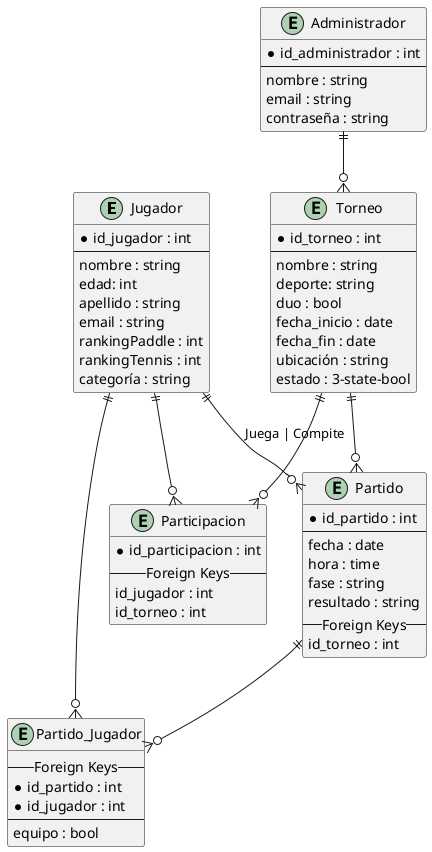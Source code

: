 @startuml Entity_Relationship_Diagram

'Alt + D para mostrar diagrama entidad relacion utilizando "plantuml"

'|##############################################################|
'|###                        Entities                        ###|
'|##############################################################|

entity "Jugador" as Jugador {
  *id_jugador : int
  --
  nombre : string
  edad: int
  apellido : string
  email : string
  rankingPaddle : int
  rankingTennis : int
  categoría : string
}

entity "Administrador" as Admin {
  *id_administrador : int
  --
  nombre : string
  email : string
  contraseña : string
}

entity "Torneo" as Torneo {
  *id_torneo : int
  --
  nombre : string
  deporte: string
  duo : bool  
  fecha_inicio : date
  fecha_fin : date
  ubicación : string
  estado : 3-state-bool
}

entity "Partido" as Partido {
  *id_partido : int
  --
  fecha : date
  hora : time
  fase : string
  resultado : string
  -- Foreign Keys --
  id_torneo : int
}


'|###################################################################|
'|###                        Linking Table                        ###|
'|###################################################################|

entity "Participacion" as Participacion {
  *id_participacion : int
  -- Foreign Keys --
  id_jugador : int
  id_torneo : int
}

entity "Partido_Jugador" as PJ {
  -- Foreign Keys --
  *id_partido : int
  *id_jugador : int
  --
  equipo : bool
}


'|##################################################################|
'|###                        Relationship                        ###|
'|##################################################################|

Admin ||--o{ Torneo

Torneo ||--o{ Partido
Torneo ||--o{ Participacion

Jugador ||--o{ Partido : "Juega | Compite"
Jugador ||--o{ Participacion
Jugador ||--o{ PJ

Partido ||--o{ PJ

@enduml
